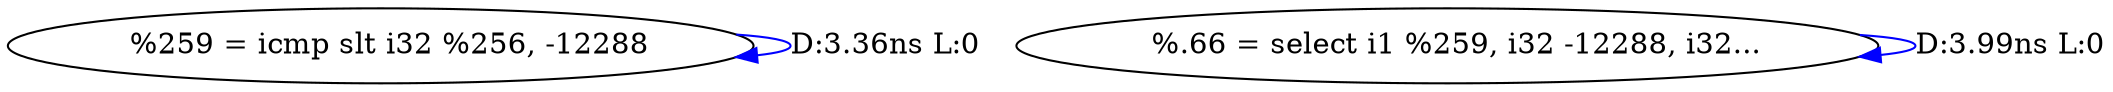 digraph {
Node0x3197310[label="  %259 = icmp slt i32 %256, -12288"];
Node0x3197310 -> Node0x3197310[label="D:3.36ns L:0",color=blue];
Node0x31973f0[label="  %.66 = select i1 %259, i32 -12288, i32..."];
Node0x31973f0 -> Node0x31973f0[label="D:3.99ns L:0",color=blue];
}
